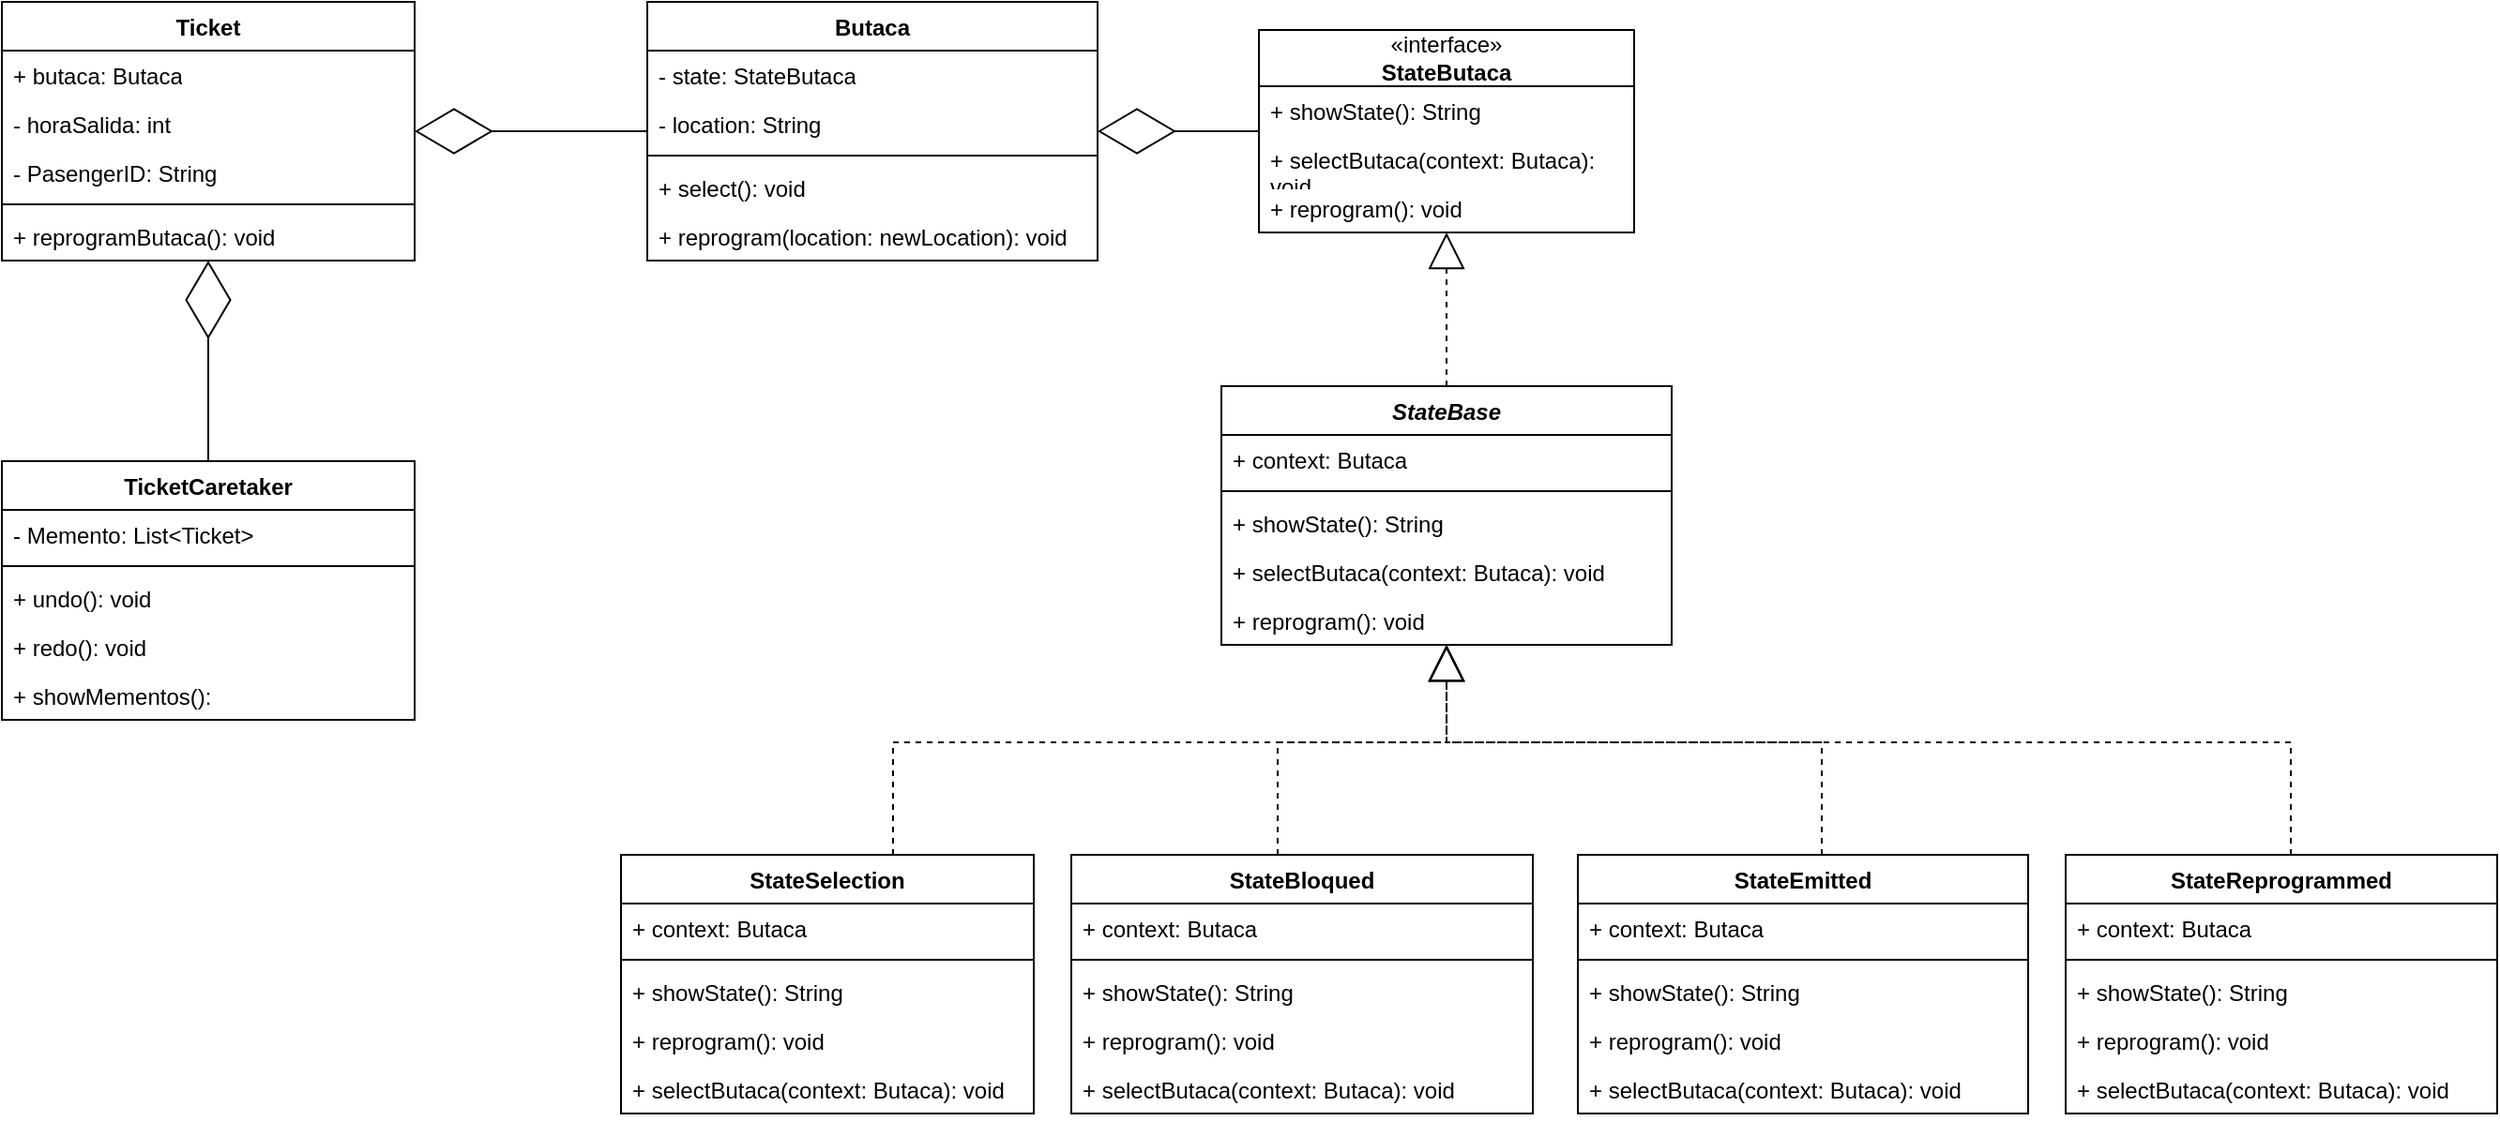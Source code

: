 <mxfile version="28.2.7">
  <diagram name="Página-1" id="P7xy8hMgqYlEwGpon1AA">
    <mxGraphModel dx="2253" dy="777" grid="1" gridSize="10" guides="1" tooltips="1" connect="1" arrows="1" fold="1" page="1" pageScale="1" pageWidth="827" pageHeight="1169" math="0" shadow="0">
      <root>
        <mxCell id="0" />
        <mxCell id="1" parent="0" />
        <mxCell id="Ggr1qJGjnw0FNQQYenNW-1" value="«interface»&lt;br&gt;&lt;b&gt;StateButaca&lt;/b&gt;" style="swimlane;fontStyle=0;childLayout=stackLayout;horizontal=1;startSize=30;fillColor=none;horizontalStack=0;resizeParent=1;resizeParentMax=0;resizeLast=0;collapsible=1;marginBottom=0;whiteSpace=wrap;html=1;" parent="1" vertex="1">
          <mxGeometry x="500" y="170" width="200" height="108" as="geometry" />
        </mxCell>
        <mxCell id="Ggr1qJGjnw0FNQQYenNW-2" value="+ showState(): String" style="text;strokeColor=none;fillColor=none;align=left;verticalAlign=top;spacingLeft=4;spacingRight=4;overflow=hidden;rotatable=0;points=[[0,0.5],[1,0.5]];portConstraint=eastwest;whiteSpace=wrap;html=1;" parent="Ggr1qJGjnw0FNQQYenNW-1" vertex="1">
          <mxGeometry y="30" width="200" height="26" as="geometry" />
        </mxCell>
        <mxCell id="Ggr1qJGjnw0FNQQYenNW-3" value="+ selectButaca(context: Butaca): void" style="text;strokeColor=none;fillColor=none;align=left;verticalAlign=top;spacingLeft=4;spacingRight=4;overflow=hidden;rotatable=0;points=[[0,0.5],[1,0.5]];portConstraint=eastwest;whiteSpace=wrap;html=1;" parent="Ggr1qJGjnw0FNQQYenNW-1" vertex="1">
          <mxGeometry y="56" width="200" height="26" as="geometry" />
        </mxCell>
        <mxCell id="Ggr1qJGjnw0FNQQYenNW-4" value="+ reprogram(): void" style="text;strokeColor=none;fillColor=none;align=left;verticalAlign=top;spacingLeft=4;spacingRight=4;overflow=hidden;rotatable=0;points=[[0,0.5],[1,0.5]];portConstraint=eastwest;whiteSpace=wrap;html=1;" parent="Ggr1qJGjnw0FNQQYenNW-1" vertex="1">
          <mxGeometry y="82" width="200" height="26" as="geometry" />
        </mxCell>
        <mxCell id="bTFR5IWdd1CasoOftH89-1" value="&lt;i&gt;StateBase&lt;/i&gt;" style="swimlane;fontStyle=1;align=center;verticalAlign=top;childLayout=stackLayout;horizontal=1;startSize=26;horizontalStack=0;resizeParent=1;resizeParentMax=0;resizeLast=0;collapsible=1;marginBottom=0;whiteSpace=wrap;html=1;" vertex="1" parent="1">
          <mxGeometry x="480" y="360" width="240" height="138" as="geometry" />
        </mxCell>
        <mxCell id="bTFR5IWdd1CasoOftH89-2" value="+ context: Butaca" style="text;strokeColor=none;fillColor=none;align=left;verticalAlign=top;spacingLeft=4;spacingRight=4;overflow=hidden;rotatable=0;points=[[0,0.5],[1,0.5]];portConstraint=eastwest;whiteSpace=wrap;html=1;" vertex="1" parent="bTFR5IWdd1CasoOftH89-1">
          <mxGeometry y="26" width="240" height="26" as="geometry" />
        </mxCell>
        <mxCell id="bTFR5IWdd1CasoOftH89-3" value="" style="line;strokeWidth=1;fillColor=none;align=left;verticalAlign=middle;spacingTop=-1;spacingLeft=3;spacingRight=3;rotatable=0;labelPosition=right;points=[];portConstraint=eastwest;strokeColor=inherit;" vertex="1" parent="bTFR5IWdd1CasoOftH89-1">
          <mxGeometry y="52" width="240" height="8" as="geometry" />
        </mxCell>
        <mxCell id="bTFR5IWdd1CasoOftH89-4" value="+ showState(): String" style="text;strokeColor=none;fillColor=none;align=left;verticalAlign=top;spacingLeft=4;spacingRight=4;overflow=hidden;rotatable=0;points=[[0,0.5],[1,0.5]];portConstraint=eastwest;whiteSpace=wrap;html=1;" vertex="1" parent="bTFR5IWdd1CasoOftH89-1">
          <mxGeometry y="60" width="240" height="26" as="geometry" />
        </mxCell>
        <mxCell id="bTFR5IWdd1CasoOftH89-10" value="+ selectButaca(context: Butaca): void" style="text;strokeColor=none;fillColor=none;align=left;verticalAlign=top;spacingLeft=4;spacingRight=4;overflow=hidden;rotatable=0;points=[[0,0.5],[1,0.5]];portConstraint=eastwest;whiteSpace=wrap;html=1;" vertex="1" parent="bTFR5IWdd1CasoOftH89-1">
          <mxGeometry y="86" width="240" height="26" as="geometry" />
        </mxCell>
        <mxCell id="bTFR5IWdd1CasoOftH89-11" value="+ reprogram(): void" style="text;strokeColor=none;fillColor=none;align=left;verticalAlign=top;spacingLeft=4;spacingRight=4;overflow=hidden;rotatable=0;points=[[0,0.5],[1,0.5]];portConstraint=eastwest;whiteSpace=wrap;html=1;" vertex="1" parent="bTFR5IWdd1CasoOftH89-1">
          <mxGeometry y="112" width="240" height="26" as="geometry" />
        </mxCell>
        <mxCell id="bTFR5IWdd1CasoOftH89-6" value="Butaca" style="swimlane;fontStyle=1;align=center;verticalAlign=top;childLayout=stackLayout;horizontal=1;startSize=26;horizontalStack=0;resizeParent=1;resizeParentMax=0;resizeLast=0;collapsible=1;marginBottom=0;whiteSpace=wrap;html=1;" vertex="1" parent="1">
          <mxGeometry x="174" y="155" width="240" height="138" as="geometry" />
        </mxCell>
        <mxCell id="bTFR5IWdd1CasoOftH89-7" value="- state: StateButaca" style="text;strokeColor=none;fillColor=none;align=left;verticalAlign=top;spacingLeft=4;spacingRight=4;overflow=hidden;rotatable=0;points=[[0,0.5],[1,0.5]];portConstraint=eastwest;whiteSpace=wrap;html=1;" vertex="1" parent="bTFR5IWdd1CasoOftH89-6">
          <mxGeometry y="26" width="240" height="26" as="geometry" />
        </mxCell>
        <mxCell id="bTFR5IWdd1CasoOftH89-47" value="- location: String" style="text;strokeColor=none;fillColor=none;align=left;verticalAlign=top;spacingLeft=4;spacingRight=4;overflow=hidden;rotatable=0;points=[[0,0.5],[1,0.5]];portConstraint=eastwest;whiteSpace=wrap;html=1;" vertex="1" parent="bTFR5IWdd1CasoOftH89-6">
          <mxGeometry y="52" width="240" height="26" as="geometry" />
        </mxCell>
        <mxCell id="bTFR5IWdd1CasoOftH89-8" value="" style="line;strokeWidth=1;fillColor=none;align=left;verticalAlign=middle;spacingTop=-1;spacingLeft=3;spacingRight=3;rotatable=0;labelPosition=right;points=[];portConstraint=eastwest;strokeColor=inherit;" vertex="1" parent="bTFR5IWdd1CasoOftH89-6">
          <mxGeometry y="78" width="240" height="8" as="geometry" />
        </mxCell>
        <mxCell id="bTFR5IWdd1CasoOftH89-50" value="+ select(): void" style="text;strokeColor=none;fillColor=none;align=left;verticalAlign=top;spacingLeft=4;spacingRight=4;overflow=hidden;rotatable=0;points=[[0,0.5],[1,0.5]];portConstraint=eastwest;whiteSpace=wrap;html=1;" vertex="1" parent="bTFR5IWdd1CasoOftH89-6">
          <mxGeometry y="86" width="240" height="26" as="geometry" />
        </mxCell>
        <mxCell id="bTFR5IWdd1CasoOftH89-51" value="+ reprogram(location: newLocation): void" style="text;strokeColor=none;fillColor=none;align=left;verticalAlign=top;spacingLeft=4;spacingRight=4;overflow=hidden;rotatable=0;points=[[0,0.5],[1,0.5]];portConstraint=eastwest;whiteSpace=wrap;html=1;" vertex="1" parent="bTFR5IWdd1CasoOftH89-6">
          <mxGeometry y="112" width="240" height="26" as="geometry" />
        </mxCell>
        <mxCell id="bTFR5IWdd1CasoOftH89-12" value="" style="endArrow=block;dashed=1;endFill=0;endSize=17;html=1;rounded=0;" edge="1" parent="1" source="bTFR5IWdd1CasoOftH89-1" target="Ggr1qJGjnw0FNQQYenNW-1">
          <mxGeometry width="160" relative="1" as="geometry">
            <mxPoint x="430" y="320" as="sourcePoint" />
            <mxPoint x="590" y="320" as="targetPoint" />
          </mxGeometry>
        </mxCell>
        <mxCell id="bTFR5IWdd1CasoOftH89-13" value="StateSelection" style="swimlane;fontStyle=1;align=center;verticalAlign=top;childLayout=stackLayout;horizontal=1;startSize=26;horizontalStack=0;resizeParent=1;resizeParentMax=0;resizeLast=0;collapsible=1;marginBottom=0;whiteSpace=wrap;html=1;" vertex="1" parent="1">
          <mxGeometry x="160" y="610" width="220" height="138" as="geometry" />
        </mxCell>
        <mxCell id="bTFR5IWdd1CasoOftH89-14" value="+ context: Butaca" style="text;strokeColor=none;fillColor=none;align=left;verticalAlign=top;spacingLeft=4;spacingRight=4;overflow=hidden;rotatable=0;points=[[0,0.5],[1,0.5]];portConstraint=eastwest;whiteSpace=wrap;html=1;" vertex="1" parent="bTFR5IWdd1CasoOftH89-13">
          <mxGeometry y="26" width="220" height="26" as="geometry" />
        </mxCell>
        <mxCell id="bTFR5IWdd1CasoOftH89-15" value="" style="line;strokeWidth=1;fillColor=none;align=left;verticalAlign=middle;spacingTop=-1;spacingLeft=3;spacingRight=3;rotatable=0;labelPosition=right;points=[];portConstraint=eastwest;strokeColor=inherit;" vertex="1" parent="bTFR5IWdd1CasoOftH89-13">
          <mxGeometry y="52" width="220" height="8" as="geometry" />
        </mxCell>
        <mxCell id="bTFR5IWdd1CasoOftH89-16" value="+ showState(): String" style="text;strokeColor=none;fillColor=none;align=left;verticalAlign=top;spacingLeft=4;spacingRight=4;overflow=hidden;rotatable=0;points=[[0,0.5],[1,0.5]];portConstraint=eastwest;whiteSpace=wrap;html=1;" vertex="1" parent="bTFR5IWdd1CasoOftH89-13">
          <mxGeometry y="60" width="220" height="26" as="geometry" />
        </mxCell>
        <mxCell id="bTFR5IWdd1CasoOftH89-18" value="+ reprogram(): void" style="text;strokeColor=none;fillColor=none;align=left;verticalAlign=top;spacingLeft=4;spacingRight=4;overflow=hidden;rotatable=0;points=[[0,0.5],[1,0.5]];portConstraint=eastwest;whiteSpace=wrap;html=1;" vertex="1" parent="bTFR5IWdd1CasoOftH89-13">
          <mxGeometry y="86" width="220" height="26" as="geometry" />
        </mxCell>
        <mxCell id="bTFR5IWdd1CasoOftH89-112" value="+ selectButaca(context: Butaca): void" style="text;strokeColor=none;fillColor=none;align=left;verticalAlign=top;spacingLeft=4;spacingRight=4;overflow=hidden;rotatable=0;points=[[0,0.5],[1,0.5]];portConstraint=eastwest;whiteSpace=wrap;html=1;" vertex="1" parent="bTFR5IWdd1CasoOftH89-13">
          <mxGeometry y="112" width="220" height="26" as="geometry" />
        </mxCell>
        <mxCell id="bTFR5IWdd1CasoOftH89-19" value="StateBloqued" style="swimlane;fontStyle=1;align=center;verticalAlign=top;childLayout=stackLayout;horizontal=1;startSize=26;horizontalStack=0;resizeParent=1;resizeParentMax=0;resizeLast=0;collapsible=1;marginBottom=0;whiteSpace=wrap;html=1;" vertex="1" parent="1">
          <mxGeometry x="400" y="610" width="246" height="138" as="geometry" />
        </mxCell>
        <mxCell id="bTFR5IWdd1CasoOftH89-20" value="+ context: Butaca" style="text;strokeColor=none;fillColor=none;align=left;verticalAlign=top;spacingLeft=4;spacingRight=4;overflow=hidden;rotatable=0;points=[[0,0.5],[1,0.5]];portConstraint=eastwest;whiteSpace=wrap;html=1;" vertex="1" parent="bTFR5IWdd1CasoOftH89-19">
          <mxGeometry y="26" width="246" height="26" as="geometry" />
        </mxCell>
        <mxCell id="bTFR5IWdd1CasoOftH89-21" value="" style="line;strokeWidth=1;fillColor=none;align=left;verticalAlign=middle;spacingTop=-1;spacingLeft=3;spacingRight=3;rotatable=0;labelPosition=right;points=[];portConstraint=eastwest;strokeColor=inherit;" vertex="1" parent="bTFR5IWdd1CasoOftH89-19">
          <mxGeometry y="52" width="246" height="8" as="geometry" />
        </mxCell>
        <mxCell id="bTFR5IWdd1CasoOftH89-22" value="+ showState(): String" style="text;strokeColor=none;fillColor=none;align=left;verticalAlign=top;spacingLeft=4;spacingRight=4;overflow=hidden;rotatable=0;points=[[0,0.5],[1,0.5]];portConstraint=eastwest;whiteSpace=wrap;html=1;" vertex="1" parent="bTFR5IWdd1CasoOftH89-19">
          <mxGeometry y="60" width="246" height="26" as="geometry" />
        </mxCell>
        <mxCell id="bTFR5IWdd1CasoOftH89-24" value="+ reprogram(): void" style="text;strokeColor=none;fillColor=none;align=left;verticalAlign=top;spacingLeft=4;spacingRight=4;overflow=hidden;rotatable=0;points=[[0,0.5],[1,0.5]];portConstraint=eastwest;whiteSpace=wrap;html=1;" vertex="1" parent="bTFR5IWdd1CasoOftH89-19">
          <mxGeometry y="86" width="246" height="26" as="geometry" />
        </mxCell>
        <mxCell id="bTFR5IWdd1CasoOftH89-113" value="+ selectButaca(context: Butaca): void" style="text;strokeColor=none;fillColor=none;align=left;verticalAlign=top;spacingLeft=4;spacingRight=4;overflow=hidden;rotatable=0;points=[[0,0.5],[1,0.5]];portConstraint=eastwest;whiteSpace=wrap;html=1;" vertex="1" parent="bTFR5IWdd1CasoOftH89-19">
          <mxGeometry y="112" width="246" height="26" as="geometry" />
        </mxCell>
        <mxCell id="bTFR5IWdd1CasoOftH89-25" value="StateEmitted" style="swimlane;fontStyle=1;align=center;verticalAlign=top;childLayout=stackLayout;horizontal=1;startSize=26;horizontalStack=0;resizeParent=1;resizeParentMax=0;resizeLast=0;collapsible=1;marginBottom=0;whiteSpace=wrap;html=1;" vertex="1" parent="1">
          <mxGeometry x="670" y="610" width="240" height="138" as="geometry" />
        </mxCell>
        <mxCell id="bTFR5IWdd1CasoOftH89-26" value="+ context: Butaca" style="text;strokeColor=none;fillColor=none;align=left;verticalAlign=top;spacingLeft=4;spacingRight=4;overflow=hidden;rotatable=0;points=[[0,0.5],[1,0.5]];portConstraint=eastwest;whiteSpace=wrap;html=1;" vertex="1" parent="bTFR5IWdd1CasoOftH89-25">
          <mxGeometry y="26" width="240" height="26" as="geometry" />
        </mxCell>
        <mxCell id="bTFR5IWdd1CasoOftH89-27" value="" style="line;strokeWidth=1;fillColor=none;align=left;verticalAlign=middle;spacingTop=-1;spacingLeft=3;spacingRight=3;rotatable=0;labelPosition=right;points=[];portConstraint=eastwest;strokeColor=inherit;" vertex="1" parent="bTFR5IWdd1CasoOftH89-25">
          <mxGeometry y="52" width="240" height="8" as="geometry" />
        </mxCell>
        <mxCell id="bTFR5IWdd1CasoOftH89-28" value="+ showState(): String" style="text;strokeColor=none;fillColor=none;align=left;verticalAlign=top;spacingLeft=4;spacingRight=4;overflow=hidden;rotatable=0;points=[[0,0.5],[1,0.5]];portConstraint=eastwest;whiteSpace=wrap;html=1;" vertex="1" parent="bTFR5IWdd1CasoOftH89-25">
          <mxGeometry y="60" width="240" height="26" as="geometry" />
        </mxCell>
        <mxCell id="bTFR5IWdd1CasoOftH89-30" value="+ reprogram(): void" style="text;strokeColor=none;fillColor=none;align=left;verticalAlign=top;spacingLeft=4;spacingRight=4;overflow=hidden;rotatable=0;points=[[0,0.5],[1,0.5]];portConstraint=eastwest;whiteSpace=wrap;html=1;" vertex="1" parent="bTFR5IWdd1CasoOftH89-25">
          <mxGeometry y="86" width="240" height="26" as="geometry" />
        </mxCell>
        <mxCell id="bTFR5IWdd1CasoOftH89-114" value="+ selectButaca(context: Butaca): void" style="text;strokeColor=none;fillColor=none;align=left;verticalAlign=top;spacingLeft=4;spacingRight=4;overflow=hidden;rotatable=0;points=[[0,0.5],[1,0.5]];portConstraint=eastwest;whiteSpace=wrap;html=1;" vertex="1" parent="bTFR5IWdd1CasoOftH89-25">
          <mxGeometry y="112" width="240" height="26" as="geometry" />
        </mxCell>
        <mxCell id="bTFR5IWdd1CasoOftH89-31" value="StateReprogrammed" style="swimlane;fontStyle=1;align=center;verticalAlign=top;childLayout=stackLayout;horizontal=1;startSize=26;horizontalStack=0;resizeParent=1;resizeParentMax=0;resizeLast=0;collapsible=1;marginBottom=0;whiteSpace=wrap;html=1;" vertex="1" parent="1">
          <mxGeometry x="930" y="610" width="230" height="138" as="geometry" />
        </mxCell>
        <mxCell id="bTFR5IWdd1CasoOftH89-32" value="+ context: Butaca" style="text;strokeColor=none;fillColor=none;align=left;verticalAlign=top;spacingLeft=4;spacingRight=4;overflow=hidden;rotatable=0;points=[[0,0.5],[1,0.5]];portConstraint=eastwest;whiteSpace=wrap;html=1;" vertex="1" parent="bTFR5IWdd1CasoOftH89-31">
          <mxGeometry y="26" width="230" height="26" as="geometry" />
        </mxCell>
        <mxCell id="bTFR5IWdd1CasoOftH89-33" value="" style="line;strokeWidth=1;fillColor=none;align=left;verticalAlign=middle;spacingTop=-1;spacingLeft=3;spacingRight=3;rotatable=0;labelPosition=right;points=[];portConstraint=eastwest;strokeColor=inherit;" vertex="1" parent="bTFR5IWdd1CasoOftH89-31">
          <mxGeometry y="52" width="230" height="8" as="geometry" />
        </mxCell>
        <mxCell id="bTFR5IWdd1CasoOftH89-34" value="+ showState(): String" style="text;strokeColor=none;fillColor=none;align=left;verticalAlign=top;spacingLeft=4;spacingRight=4;overflow=hidden;rotatable=0;points=[[0,0.5],[1,0.5]];portConstraint=eastwest;whiteSpace=wrap;html=1;" vertex="1" parent="bTFR5IWdd1CasoOftH89-31">
          <mxGeometry y="60" width="230" height="26" as="geometry" />
        </mxCell>
        <mxCell id="bTFR5IWdd1CasoOftH89-36" value="+ reprogram(): void" style="text;strokeColor=none;fillColor=none;align=left;verticalAlign=top;spacingLeft=4;spacingRight=4;overflow=hidden;rotatable=0;points=[[0,0.5],[1,0.5]];portConstraint=eastwest;whiteSpace=wrap;html=1;" vertex="1" parent="bTFR5IWdd1CasoOftH89-31">
          <mxGeometry y="86" width="230" height="26" as="geometry" />
        </mxCell>
        <mxCell id="bTFR5IWdd1CasoOftH89-115" value="+ selectButaca(context: Butaca): void" style="text;strokeColor=none;fillColor=none;align=left;verticalAlign=top;spacingLeft=4;spacingRight=4;overflow=hidden;rotatable=0;points=[[0,0.5],[1,0.5]];portConstraint=eastwest;whiteSpace=wrap;html=1;" vertex="1" parent="bTFR5IWdd1CasoOftH89-31">
          <mxGeometry y="112" width="230" height="26" as="geometry" />
        </mxCell>
        <mxCell id="bTFR5IWdd1CasoOftH89-37" value="" style="endArrow=block;dashed=1;endFill=0;endSize=17;html=1;rounded=0;edgeStyle=orthogonalEdgeStyle;" edge="1" parent="1" source="bTFR5IWdd1CasoOftH89-13" target="bTFR5IWdd1CasoOftH89-1">
          <mxGeometry width="160" relative="1" as="geometry">
            <mxPoint x="380" y="512" as="sourcePoint" />
            <mxPoint x="380" y="430" as="targetPoint" />
            <Array as="points">
              <mxPoint x="305" y="550" />
              <mxPoint x="600" y="550" />
            </Array>
          </mxGeometry>
        </mxCell>
        <mxCell id="bTFR5IWdd1CasoOftH89-38" value="" style="endArrow=block;dashed=1;endFill=0;endSize=17;html=1;rounded=0;edgeStyle=orthogonalEdgeStyle;" edge="1" parent="1" source="bTFR5IWdd1CasoOftH89-19" target="bTFR5IWdd1CasoOftH89-1">
          <mxGeometry width="160" relative="1" as="geometry">
            <mxPoint x="560" y="642" as="sourcePoint" />
            <mxPoint x="855" y="540" as="targetPoint" />
            <Array as="points">
              <mxPoint x="510" y="550" />
              <mxPoint x="600" y="550" />
            </Array>
          </mxGeometry>
        </mxCell>
        <mxCell id="bTFR5IWdd1CasoOftH89-39" value="" style="endArrow=block;dashed=1;endFill=0;endSize=17;html=1;rounded=0;edgeStyle=orthogonalEdgeStyle;" edge="1" parent="1" source="bTFR5IWdd1CasoOftH89-25" target="bTFR5IWdd1CasoOftH89-1">
          <mxGeometry width="160" relative="1" as="geometry">
            <mxPoint x="640" y="622" as="sourcePoint" />
            <mxPoint x="730" y="520" as="targetPoint" />
            <Array as="points">
              <mxPoint x="800" y="550" />
              <mxPoint x="600" y="550" />
            </Array>
          </mxGeometry>
        </mxCell>
        <mxCell id="bTFR5IWdd1CasoOftH89-40" value="" style="endArrow=block;dashed=1;endFill=0;endSize=17;html=1;rounded=0;edgeStyle=orthogonalEdgeStyle;" edge="1" parent="1" source="bTFR5IWdd1CasoOftH89-31" target="bTFR5IWdd1CasoOftH89-1">
          <mxGeometry width="160" relative="1" as="geometry">
            <mxPoint x="770" y="592" as="sourcePoint" />
            <mxPoint x="860" y="490" as="targetPoint" />
            <Array as="points">
              <mxPoint x="1050" y="550" />
              <mxPoint x="600" y="550" />
            </Array>
          </mxGeometry>
        </mxCell>
        <mxCell id="bTFR5IWdd1CasoOftH89-41" value="" style="endArrow=diamondThin;endFill=0;endSize=39;html=1;rounded=0;edgeStyle=orthogonalEdgeStyle;" edge="1" parent="1" source="Ggr1qJGjnw0FNQQYenNW-1" target="bTFR5IWdd1CasoOftH89-6">
          <mxGeometry width="160" relative="1" as="geometry">
            <mxPoint x="440" y="130" as="sourcePoint" />
            <mxPoint x="530" y="290" as="targetPoint" />
          </mxGeometry>
        </mxCell>
        <mxCell id="bTFR5IWdd1CasoOftH89-42" value="Ticket" style="swimlane;fontStyle=1;align=center;verticalAlign=top;childLayout=stackLayout;horizontal=1;startSize=26;horizontalStack=0;resizeParent=1;resizeParentMax=0;resizeLast=0;collapsible=1;marginBottom=0;whiteSpace=wrap;html=1;" vertex="1" parent="1">
          <mxGeometry x="-170" y="155" width="220" height="138" as="geometry" />
        </mxCell>
        <mxCell id="bTFR5IWdd1CasoOftH89-53" value="+ butaca: Butaca" style="text;strokeColor=none;fillColor=none;align=left;verticalAlign=top;spacingLeft=4;spacingRight=4;overflow=hidden;rotatable=0;points=[[0,0.5],[1,0.5]];portConstraint=eastwest;whiteSpace=wrap;html=1;" vertex="1" parent="bTFR5IWdd1CasoOftH89-42">
          <mxGeometry y="26" width="220" height="26" as="geometry" />
        </mxCell>
        <mxCell id="bTFR5IWdd1CasoOftH89-54" value="- horaSalida: int" style="text;strokeColor=none;fillColor=none;align=left;verticalAlign=top;spacingLeft=4;spacingRight=4;overflow=hidden;rotatable=0;points=[[0,0.5],[1,0.5]];portConstraint=eastwest;whiteSpace=wrap;html=1;" vertex="1" parent="bTFR5IWdd1CasoOftH89-42">
          <mxGeometry y="52" width="220" height="26" as="geometry" />
        </mxCell>
        <mxCell id="bTFR5IWdd1CasoOftH89-80" value="- PasengerID: String" style="text;strokeColor=none;fillColor=none;align=left;verticalAlign=top;spacingLeft=4;spacingRight=4;overflow=hidden;rotatable=0;points=[[0,0.5],[1,0.5]];portConstraint=eastwest;whiteSpace=wrap;html=1;" vertex="1" parent="bTFR5IWdd1CasoOftH89-42">
          <mxGeometry y="78" width="220" height="26" as="geometry" />
        </mxCell>
        <mxCell id="bTFR5IWdd1CasoOftH89-44" value="" style="line;strokeWidth=1;fillColor=none;align=left;verticalAlign=middle;spacingTop=-1;spacingLeft=3;spacingRight=3;rotatable=0;labelPosition=right;points=[];portConstraint=eastwest;strokeColor=inherit;" vertex="1" parent="bTFR5IWdd1CasoOftH89-42">
          <mxGeometry y="104" width="220" height="8" as="geometry" />
        </mxCell>
        <mxCell id="bTFR5IWdd1CasoOftH89-81" value="+ reprogramButaca(): void" style="text;strokeColor=none;fillColor=none;align=left;verticalAlign=top;spacingLeft=4;spacingRight=4;overflow=hidden;rotatable=0;points=[[0,0.5],[1,0.5]];portConstraint=eastwest;whiteSpace=wrap;html=1;" vertex="1" parent="bTFR5IWdd1CasoOftH89-42">
          <mxGeometry y="112" width="220" height="26" as="geometry" />
        </mxCell>
        <mxCell id="bTFR5IWdd1CasoOftH89-52" value="" style="endArrow=diamondThin;endFill=0;endSize=39;html=1;rounded=0;edgeStyle=orthogonalEdgeStyle;" edge="1" parent="1" source="bTFR5IWdd1CasoOftH89-6" target="bTFR5IWdd1CasoOftH89-42">
          <mxGeometry width="160" relative="1" as="geometry">
            <mxPoint x="170" y="230" as="sourcePoint" />
            <mxPoint y="230" as="targetPoint" />
          </mxGeometry>
        </mxCell>
        <mxCell id="bTFR5IWdd1CasoOftH89-91" value="TicketCaretaker" style="swimlane;fontStyle=1;align=center;verticalAlign=top;childLayout=stackLayout;horizontal=1;startSize=26;horizontalStack=0;resizeParent=1;resizeParentMax=0;resizeLast=0;collapsible=1;marginBottom=0;whiteSpace=wrap;html=1;" vertex="1" parent="1">
          <mxGeometry x="-170" y="400" width="220" height="138" as="geometry" />
        </mxCell>
        <mxCell id="bTFR5IWdd1CasoOftH89-92" value="- Memento: List&amp;lt;Ticket&amp;gt;" style="text;strokeColor=none;fillColor=none;align=left;verticalAlign=top;spacingLeft=4;spacingRight=4;overflow=hidden;rotatable=0;points=[[0,0.5],[1,0.5]];portConstraint=eastwest;whiteSpace=wrap;html=1;" vertex="1" parent="bTFR5IWdd1CasoOftH89-91">
          <mxGeometry y="26" width="220" height="26" as="geometry" />
        </mxCell>
        <mxCell id="bTFR5IWdd1CasoOftH89-93" value="" style="line;strokeWidth=1;fillColor=none;align=left;verticalAlign=middle;spacingTop=-1;spacingLeft=3;spacingRight=3;rotatable=0;labelPosition=right;points=[];portConstraint=eastwest;strokeColor=inherit;" vertex="1" parent="bTFR5IWdd1CasoOftH89-91">
          <mxGeometry y="52" width="220" height="8" as="geometry" />
        </mxCell>
        <mxCell id="bTFR5IWdd1CasoOftH89-111" value="+ undo(): void" style="text;strokeColor=none;fillColor=none;align=left;verticalAlign=top;spacingLeft=4;spacingRight=4;overflow=hidden;rotatable=0;points=[[0,0.5],[1,0.5]];portConstraint=eastwest;whiteSpace=wrap;html=1;" vertex="1" parent="bTFR5IWdd1CasoOftH89-91">
          <mxGeometry y="60" width="220" height="26" as="geometry" />
        </mxCell>
        <mxCell id="bTFR5IWdd1CasoOftH89-110" value="+ redo(): void" style="text;strokeColor=none;fillColor=none;align=left;verticalAlign=top;spacingLeft=4;spacingRight=4;overflow=hidden;rotatable=0;points=[[0,0.5],[1,0.5]];portConstraint=eastwest;whiteSpace=wrap;html=1;" vertex="1" parent="bTFR5IWdd1CasoOftH89-91">
          <mxGeometry y="86" width="220" height="26" as="geometry" />
        </mxCell>
        <mxCell id="bTFR5IWdd1CasoOftH89-94" value="+ showMementos():&amp;nbsp;" style="text;strokeColor=none;fillColor=none;align=left;verticalAlign=top;spacingLeft=4;spacingRight=4;overflow=hidden;rotatable=0;points=[[0,0.5],[1,0.5]];portConstraint=eastwest;whiteSpace=wrap;html=1;" vertex="1" parent="bTFR5IWdd1CasoOftH89-91">
          <mxGeometry y="112" width="220" height="26" as="geometry" />
        </mxCell>
        <mxCell id="bTFR5IWdd1CasoOftH89-109" value="" style="endArrow=diamondThin;endFill=0;endSize=39;html=1;rounded=0;edgeStyle=orthogonalEdgeStyle;" edge="1" parent="1" source="bTFR5IWdd1CasoOftH89-91" target="bTFR5IWdd1CasoOftH89-42">
          <mxGeometry width="160" relative="1" as="geometry">
            <mxPoint x="-60" y="640" as="sourcePoint" />
            <mxPoint x="-60" y="516" as="targetPoint" />
          </mxGeometry>
        </mxCell>
      </root>
    </mxGraphModel>
  </diagram>
</mxfile>
